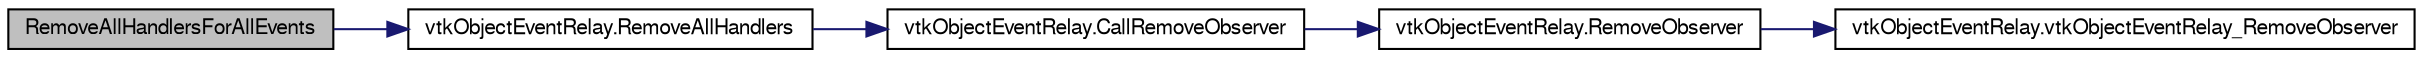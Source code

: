 digraph G
{
  bgcolor="transparent";
  edge [fontname="FreeSans",fontsize="10",labelfontname="FreeSans",labelfontsize="10"];
  node [fontname="FreeSans",fontsize="10",shape=record];
  rankdir="LR";
  Node1 [label="RemoveAllHandlersForAllEvents",height=0.2,width=0.4,color="black", fillcolor="grey75", style="filled" fontcolor="black"];
  Node1 -> Node2 [color="midnightblue",fontsize="10",style="solid",fontname="FreeSans"];
  Node2 [label="vtkObjectEventRelay.RemoveAllHandlers",height=0.2,width=0.4,color="black",URL="$classvtk_object_event_relay.html#a4a9e2aefba19e78f25e80dac4c61e7e6",tooltip="RemoveAllHandlers forcibly removes all existing handlers from its list. Sender should call this metho..."];
  Node2 -> Node3 [color="midnightblue",fontsize="10",style="solid",fontname="FreeSans"];
  Node3 [label="vtkObjectEventRelay.CallRemoveObserver",height=0.2,width=0.4,color="black",URL="$classvtk_object_event_relay.html#a2f2c24dda11c561ddda97c2e27285f8d"];
  Node3 -> Node4 [color="midnightblue",fontsize="10",style="solid",fontname="FreeSans"];
  Node4 [label="vtkObjectEventRelay.RemoveObserver",height=0.2,width=0.4,color="black",URL="$classvtk_object_event_relay.html#a56c6cc0c785de5a11e9327ae0749cbe7"];
  Node4 -> Node5 [color="midnightblue",fontsize="10",style="solid",fontname="FreeSans"];
  Node5 [label="vtkObjectEventRelay.vtkObjectEventRelay_RemoveObserver",height=0.2,width=0.4,color="black",URL="$classvtk_object_event_relay.html#a90748605e39608c46f67844b608d2ad6"];
}
